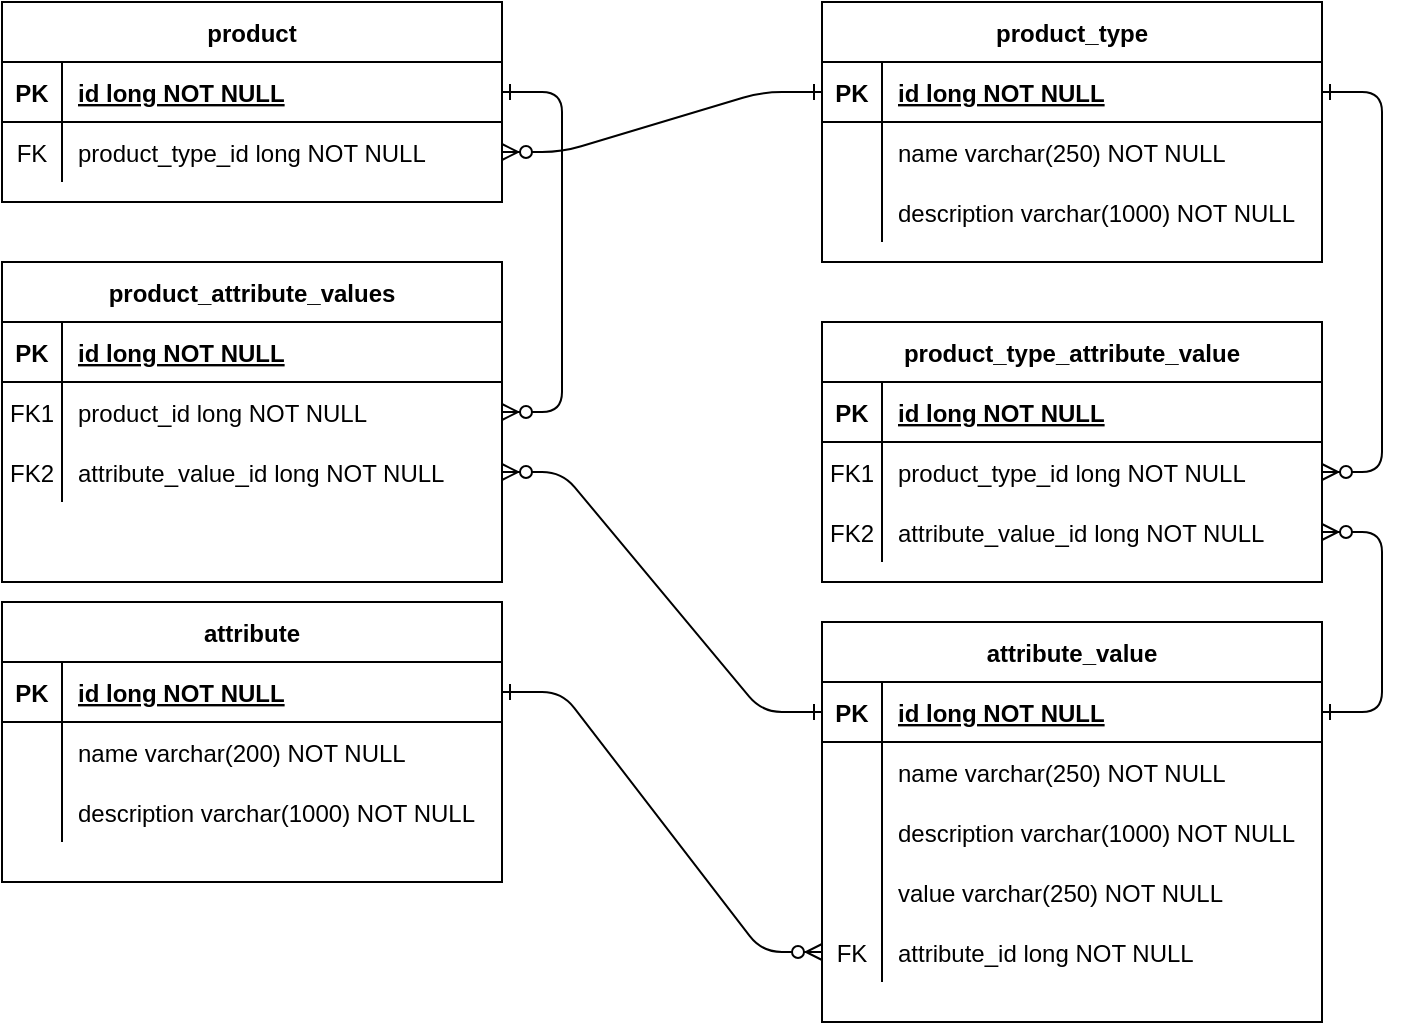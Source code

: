 <mxfile version="14.9.8" type="device" pages="3"><diagram id="R2lEEEUBdFMjLlhIrx00" name="product-service-db"><mxGraphModel dx="1276" dy="1209" grid="1" gridSize="10" guides="1" tooltips="1" connect="1" arrows="1" fold="1" page="1" pageScale="1" pageWidth="850" pageHeight="1100" math="0" shadow="0" extFonts="Permanent Marker^https://fonts.googleapis.com/css?family=Permanent+Marker"><root><mxCell id="0"/><mxCell id="1" parent="0"/><mxCell id="C-vyLk0tnHw3VtMMgP7b-1" value="" style="edgeStyle=entityRelationEdgeStyle;endArrow=ERzeroToMany;startArrow=ERone;endFill=1;startFill=0;" parent="1" source="C-vyLk0tnHw3VtMMgP7b-24" target="6cE5X4i324XPRnrAYUGs-5" edge="1"><mxGeometry width="100" height="100" relative="1" as="geometry"><mxPoint x="340" y="720" as="sourcePoint"/><mxPoint x="440" y="620" as="targetPoint"/></mxGeometry></mxCell><mxCell id="C-vyLk0tnHw3VtMMgP7b-12" value="" style="edgeStyle=entityRelationEdgeStyle;endArrow=ERzeroToMany;startArrow=ERone;endFill=1;startFill=0;" parent="1" source="C-vyLk0tnHw3VtMMgP7b-3" target="C-vyLk0tnHw3VtMMgP7b-17" edge="1"><mxGeometry width="100" height="100" relative="1" as="geometry"><mxPoint x="400" y="180" as="sourcePoint"/><mxPoint x="460" y="205" as="targetPoint"/></mxGeometry></mxCell><mxCell id="C-vyLk0tnHw3VtMMgP7b-2" value="product_type" style="shape=table;startSize=30;container=1;collapsible=1;childLayout=tableLayout;fixedRows=1;rowLines=0;fontStyle=1;align=center;resizeLast=1;" parent="1" vertex="1"><mxGeometry x="420" y="50" width="250" height="130" as="geometry"/></mxCell><mxCell id="C-vyLk0tnHw3VtMMgP7b-3" value="" style="shape=partialRectangle;collapsible=0;dropTarget=0;pointerEvents=0;fillColor=none;points=[[0,0.5],[1,0.5]];portConstraint=eastwest;top=0;left=0;right=0;bottom=1;" parent="C-vyLk0tnHw3VtMMgP7b-2" vertex="1"><mxGeometry y="30" width="250" height="30" as="geometry"/></mxCell><mxCell id="C-vyLk0tnHw3VtMMgP7b-4" value="PK" style="shape=partialRectangle;overflow=hidden;connectable=0;fillColor=none;top=0;left=0;bottom=0;right=0;fontStyle=1;" parent="C-vyLk0tnHw3VtMMgP7b-3" vertex="1"><mxGeometry width="30" height="30" as="geometry"/></mxCell><mxCell id="C-vyLk0tnHw3VtMMgP7b-5" value="id long NOT NULL " style="shape=partialRectangle;overflow=hidden;connectable=0;fillColor=none;top=0;left=0;bottom=0;right=0;align=left;spacingLeft=6;fontStyle=5;" parent="C-vyLk0tnHw3VtMMgP7b-3" vertex="1"><mxGeometry x="30" width="220" height="30" as="geometry"/></mxCell><mxCell id="C-vyLk0tnHw3VtMMgP7b-6" value="" style="shape=partialRectangle;collapsible=0;dropTarget=0;pointerEvents=0;fillColor=none;points=[[0,0.5],[1,0.5]];portConstraint=eastwest;top=0;left=0;right=0;bottom=0;" parent="C-vyLk0tnHw3VtMMgP7b-2" vertex="1"><mxGeometry y="60" width="250" height="30" as="geometry"/></mxCell><mxCell id="C-vyLk0tnHw3VtMMgP7b-7" value="" style="shape=partialRectangle;overflow=hidden;connectable=0;fillColor=none;top=0;left=0;bottom=0;right=0;" parent="C-vyLk0tnHw3VtMMgP7b-6" vertex="1"><mxGeometry width="30" height="30" as="geometry"/></mxCell><mxCell id="C-vyLk0tnHw3VtMMgP7b-8" value="name varchar(250) NOT NULL" style="shape=partialRectangle;overflow=hidden;connectable=0;fillColor=none;top=0;left=0;bottom=0;right=0;align=left;spacingLeft=6;" parent="C-vyLk0tnHw3VtMMgP7b-6" vertex="1"><mxGeometry x="30" width="220" height="30" as="geometry"/></mxCell><mxCell id="C-vyLk0tnHw3VtMMgP7b-9" value="" style="shape=partialRectangle;collapsible=0;dropTarget=0;pointerEvents=0;fillColor=none;points=[[0,0.5],[1,0.5]];portConstraint=eastwest;top=0;left=0;right=0;bottom=0;" parent="C-vyLk0tnHw3VtMMgP7b-2" vertex="1"><mxGeometry y="90" width="250" height="30" as="geometry"/></mxCell><mxCell id="C-vyLk0tnHw3VtMMgP7b-10" value="" style="shape=partialRectangle;overflow=hidden;connectable=0;fillColor=none;top=0;left=0;bottom=0;right=0;" parent="C-vyLk0tnHw3VtMMgP7b-9" vertex="1"><mxGeometry width="30" height="30" as="geometry"/></mxCell><mxCell id="C-vyLk0tnHw3VtMMgP7b-11" value="description varchar(1000) NOT NULL" style="shape=partialRectangle;overflow=hidden;connectable=0;fillColor=none;top=0;left=0;bottom=0;right=0;align=left;spacingLeft=6;" parent="C-vyLk0tnHw3VtMMgP7b-9" vertex="1"><mxGeometry x="30" width="220" height="30" as="geometry"/></mxCell><mxCell id="C-vyLk0tnHw3VtMMgP7b-13" value="product_type_attribute_value" style="shape=table;startSize=30;container=1;collapsible=1;childLayout=tableLayout;fixedRows=1;rowLines=0;fontStyle=1;align=center;resizeLast=1;" parent="1" vertex="1"><mxGeometry x="420" y="210" width="250" height="130" as="geometry"/></mxCell><mxCell id="C-vyLk0tnHw3VtMMgP7b-14" value="" style="shape=partialRectangle;collapsible=0;dropTarget=0;pointerEvents=0;fillColor=none;points=[[0,0.5],[1,0.5]];portConstraint=eastwest;top=0;left=0;right=0;bottom=1;" parent="C-vyLk0tnHw3VtMMgP7b-13" vertex="1"><mxGeometry y="30" width="250" height="30" as="geometry"/></mxCell><mxCell id="C-vyLk0tnHw3VtMMgP7b-15" value="PK" style="shape=partialRectangle;overflow=hidden;connectable=0;fillColor=none;top=0;left=0;bottom=0;right=0;fontStyle=1;" parent="C-vyLk0tnHw3VtMMgP7b-14" vertex="1"><mxGeometry width="30" height="30" as="geometry"/></mxCell><mxCell id="C-vyLk0tnHw3VtMMgP7b-16" value="id long NOT NULL " style="shape=partialRectangle;overflow=hidden;connectable=0;fillColor=none;top=0;left=0;bottom=0;right=0;align=left;spacingLeft=6;fontStyle=5;" parent="C-vyLk0tnHw3VtMMgP7b-14" vertex="1"><mxGeometry x="30" width="220" height="30" as="geometry"/></mxCell><mxCell id="C-vyLk0tnHw3VtMMgP7b-17" value="" style="shape=partialRectangle;collapsible=0;dropTarget=0;pointerEvents=0;fillColor=none;points=[[0,0.5],[1,0.5]];portConstraint=eastwest;top=0;left=0;right=0;bottom=0;" parent="C-vyLk0tnHw3VtMMgP7b-13" vertex="1"><mxGeometry y="60" width="250" height="30" as="geometry"/></mxCell><mxCell id="C-vyLk0tnHw3VtMMgP7b-18" value="FK1" style="shape=partialRectangle;overflow=hidden;connectable=0;fillColor=none;top=0;left=0;bottom=0;right=0;" parent="C-vyLk0tnHw3VtMMgP7b-17" vertex="1"><mxGeometry width="30" height="30" as="geometry"/></mxCell><mxCell id="C-vyLk0tnHw3VtMMgP7b-19" value="product_type_id long NOT NULL" style="shape=partialRectangle;overflow=hidden;connectable=0;fillColor=none;top=0;left=0;bottom=0;right=0;align=left;spacingLeft=6;" parent="C-vyLk0tnHw3VtMMgP7b-17" vertex="1"><mxGeometry x="30" width="220" height="30" as="geometry"/></mxCell><mxCell id="C-vyLk0tnHw3VtMMgP7b-20" value="" style="shape=partialRectangle;collapsible=0;dropTarget=0;pointerEvents=0;fillColor=none;points=[[0,0.5],[1,0.5]];portConstraint=eastwest;top=0;left=0;right=0;bottom=0;" parent="C-vyLk0tnHw3VtMMgP7b-13" vertex="1"><mxGeometry y="90" width="250" height="30" as="geometry"/></mxCell><mxCell id="C-vyLk0tnHw3VtMMgP7b-21" value="FK2" style="shape=partialRectangle;overflow=hidden;connectable=0;fillColor=none;top=0;left=0;bottom=0;right=0;" parent="C-vyLk0tnHw3VtMMgP7b-20" vertex="1"><mxGeometry width="30" height="30" as="geometry"/></mxCell><mxCell id="C-vyLk0tnHw3VtMMgP7b-22" value="attribute_value_id long NOT NULL" style="shape=partialRectangle;overflow=hidden;connectable=0;fillColor=none;top=0;left=0;bottom=0;right=0;align=left;spacingLeft=6;" parent="C-vyLk0tnHw3VtMMgP7b-20" vertex="1"><mxGeometry x="30" width="220" height="30" as="geometry"/></mxCell><object label="product" product_type_id="long" id="C-vyLk0tnHw3VtMMgP7b-23"><mxCell style="shape=table;startSize=30;container=1;collapsible=1;childLayout=tableLayout;fixedRows=1;rowLines=0;fontStyle=1;align=center;resizeLast=1;" parent="1" vertex="1"><mxGeometry x="10" y="50" width="250" height="100" as="geometry"/></mxCell></object><mxCell id="C-vyLk0tnHw3VtMMgP7b-24" value="" style="shape=partialRectangle;collapsible=0;dropTarget=0;pointerEvents=0;fillColor=none;points=[[0,0.5],[1,0.5]];portConstraint=eastwest;top=0;left=0;right=0;bottom=1;" parent="C-vyLk0tnHw3VtMMgP7b-23" vertex="1"><mxGeometry y="30" width="250" height="30" as="geometry"/></mxCell><mxCell id="C-vyLk0tnHw3VtMMgP7b-25" value="PK" style="shape=partialRectangle;overflow=hidden;connectable=0;fillColor=none;top=0;left=0;bottom=0;right=0;fontStyle=1;" parent="C-vyLk0tnHw3VtMMgP7b-24" vertex="1"><mxGeometry width="30" height="30" as="geometry"/></mxCell><mxCell id="C-vyLk0tnHw3VtMMgP7b-26" value="id long NOT NULL " style="shape=partialRectangle;overflow=hidden;connectable=0;fillColor=none;top=0;left=0;bottom=0;right=0;align=left;spacingLeft=6;fontStyle=5;" parent="C-vyLk0tnHw3VtMMgP7b-24" vertex="1"><mxGeometry x="30" width="220" height="30" as="geometry"/></mxCell><mxCell id="C-vyLk0tnHw3VtMMgP7b-27" value="" style="shape=partialRectangle;collapsible=0;dropTarget=0;pointerEvents=0;fillColor=none;points=[[0,0.5],[1,0.5]];portConstraint=eastwest;top=0;left=0;right=0;bottom=0;" parent="C-vyLk0tnHw3VtMMgP7b-23" vertex="1"><mxGeometry y="60" width="250" height="30" as="geometry"/></mxCell><mxCell id="C-vyLk0tnHw3VtMMgP7b-28" value="FK" style="shape=partialRectangle;overflow=hidden;connectable=0;fillColor=none;top=0;left=0;bottom=0;right=0;" parent="C-vyLk0tnHw3VtMMgP7b-27" vertex="1"><mxGeometry width="30" height="30" as="geometry"/></mxCell><object label="product_type_id long NOT NULL" placeholders="1" product_type_id="long" id="C-vyLk0tnHw3VtMMgP7b-29"><mxCell style="shape=partialRectangle;overflow=hidden;connectable=0;fillColor=none;top=0;left=0;bottom=0;right=0;align=left;spacingLeft=6;" parent="C-vyLk0tnHw3VtMMgP7b-27" vertex="1"><mxGeometry x="30" width="220" height="30" as="geometry"/></mxCell></object><mxCell id="6cE5X4i324XPRnrAYUGs-1" value="product_attribute_values" style="shape=table;startSize=30;container=1;collapsible=1;childLayout=tableLayout;fixedRows=1;rowLines=0;fontStyle=1;align=center;resizeLast=1;" parent="1" vertex="1"><mxGeometry x="10" y="180" width="250" height="160" as="geometry"/></mxCell><mxCell id="6cE5X4i324XPRnrAYUGs-2" value="" style="shape=partialRectangle;collapsible=0;dropTarget=0;pointerEvents=0;fillColor=none;points=[[0,0.5],[1,0.5]];portConstraint=eastwest;top=0;left=0;right=0;bottom=1;" parent="6cE5X4i324XPRnrAYUGs-1" vertex="1"><mxGeometry y="30" width="250" height="30" as="geometry"/></mxCell><mxCell id="6cE5X4i324XPRnrAYUGs-3" value="PK" style="shape=partialRectangle;overflow=hidden;connectable=0;fillColor=none;top=0;left=0;bottom=0;right=0;fontStyle=1;" parent="6cE5X4i324XPRnrAYUGs-2" vertex="1"><mxGeometry width="30" height="30" as="geometry"/></mxCell><mxCell id="6cE5X4i324XPRnrAYUGs-4" value="id long NOT NULL " style="shape=partialRectangle;overflow=hidden;connectable=0;fillColor=none;top=0;left=0;bottom=0;right=0;align=left;spacingLeft=6;fontStyle=5;" parent="6cE5X4i324XPRnrAYUGs-2" vertex="1"><mxGeometry x="30" width="220" height="30" as="geometry"/></mxCell><mxCell id="6cE5X4i324XPRnrAYUGs-5" value="" style="shape=partialRectangle;collapsible=0;dropTarget=0;pointerEvents=0;fillColor=none;points=[[0,0.5],[1,0.5]];portConstraint=eastwest;top=0;left=0;right=0;bottom=0;" parent="6cE5X4i324XPRnrAYUGs-1" vertex="1"><mxGeometry y="60" width="250" height="30" as="geometry"/></mxCell><mxCell id="6cE5X4i324XPRnrAYUGs-6" value="FK1" style="shape=partialRectangle;overflow=hidden;connectable=0;fillColor=none;top=0;left=0;bottom=0;right=0;" parent="6cE5X4i324XPRnrAYUGs-5" vertex="1"><mxGeometry width="30" height="30" as="geometry"/></mxCell><mxCell id="6cE5X4i324XPRnrAYUGs-7" value="product_id long NOT NULL" style="shape=partialRectangle;overflow=hidden;connectable=0;fillColor=none;top=0;left=0;bottom=0;right=0;align=left;spacingLeft=6;" parent="6cE5X4i324XPRnrAYUGs-5" vertex="1"><mxGeometry x="30" width="220" height="30" as="geometry"/></mxCell><mxCell id="6cE5X4i324XPRnrAYUGs-8" value="" style="shape=partialRectangle;collapsible=0;dropTarget=0;pointerEvents=0;fillColor=none;points=[[0,0.5],[1,0.5]];portConstraint=eastwest;top=0;left=0;right=0;bottom=0;" parent="6cE5X4i324XPRnrAYUGs-1" vertex="1"><mxGeometry y="90" width="250" height="30" as="geometry"/></mxCell><mxCell id="6cE5X4i324XPRnrAYUGs-9" value="FK2" style="shape=partialRectangle;overflow=hidden;connectable=0;fillColor=none;top=0;left=0;bottom=0;right=0;" parent="6cE5X4i324XPRnrAYUGs-8" vertex="1"><mxGeometry width="30" height="30" as="geometry"/></mxCell><mxCell id="6cE5X4i324XPRnrAYUGs-10" value="attribute_value_id long NOT NULL" style="shape=partialRectangle;overflow=hidden;connectable=0;fillColor=none;top=0;left=0;bottom=0;right=0;align=left;spacingLeft=6;" parent="6cE5X4i324XPRnrAYUGs-8" vertex="1"><mxGeometry x="30" width="220" height="30" as="geometry"/></mxCell><object label="attribute_value" product_type_id="long" id="6cE5X4i324XPRnrAYUGs-25"><mxCell style="shape=table;startSize=30;container=1;collapsible=1;childLayout=tableLayout;fixedRows=1;rowLines=0;fontStyle=1;align=center;resizeLast=1;" parent="1" vertex="1"><mxGeometry x="420" y="360" width="250" height="200" as="geometry"/></mxCell></object><mxCell id="6cE5X4i324XPRnrAYUGs-26" value="" style="shape=partialRectangle;collapsible=0;dropTarget=0;pointerEvents=0;fillColor=none;points=[[0,0.5],[1,0.5]];portConstraint=eastwest;top=0;left=0;right=0;bottom=1;" parent="6cE5X4i324XPRnrAYUGs-25" vertex="1"><mxGeometry y="30" width="250" height="30" as="geometry"/></mxCell><mxCell id="6cE5X4i324XPRnrAYUGs-27" value="PK" style="shape=partialRectangle;overflow=hidden;connectable=0;fillColor=none;top=0;left=0;bottom=0;right=0;fontStyle=1;" parent="6cE5X4i324XPRnrAYUGs-26" vertex="1"><mxGeometry width="30" height="30" as="geometry"/></mxCell><mxCell id="6cE5X4i324XPRnrAYUGs-28" value="id long NOT NULL " style="shape=partialRectangle;overflow=hidden;connectable=0;fillColor=none;top=0;left=0;bottom=0;right=0;align=left;spacingLeft=6;fontStyle=5;" parent="6cE5X4i324XPRnrAYUGs-26" vertex="1"><mxGeometry x="30" width="220" height="30" as="geometry"/></mxCell><mxCell id="6cE5X4i324XPRnrAYUGs-29" value="" style="shape=partialRectangle;collapsible=0;dropTarget=0;pointerEvents=0;fillColor=none;points=[[0,0.5],[1,0.5]];portConstraint=eastwest;top=0;left=0;right=0;bottom=0;" parent="6cE5X4i324XPRnrAYUGs-25" vertex="1"><mxGeometry y="60" width="250" height="30" as="geometry"/></mxCell><mxCell id="6cE5X4i324XPRnrAYUGs-30" value="" style="shape=partialRectangle;overflow=hidden;connectable=0;fillColor=none;top=0;left=0;bottom=0;right=0;" parent="6cE5X4i324XPRnrAYUGs-29" vertex="1"><mxGeometry width="30" height="30" as="geometry"/></mxCell><object label="name varchar(250) NOT NULL" placeholders="1" product_type_id="long" id="6cE5X4i324XPRnrAYUGs-31"><mxCell style="shape=partialRectangle;overflow=hidden;connectable=0;fillColor=none;top=0;left=0;bottom=0;right=0;align=left;spacingLeft=6;" parent="6cE5X4i324XPRnrAYUGs-29" vertex="1"><mxGeometry x="30" width="220" height="30" as="geometry"/></mxCell></object><mxCell id="6cE5X4i324XPRnrAYUGs-32" value="" style="shape=partialRectangle;collapsible=0;dropTarget=0;pointerEvents=0;fillColor=none;points=[[0,0.5],[1,0.5]];portConstraint=eastwest;top=0;left=0;right=0;bottom=0;" parent="6cE5X4i324XPRnrAYUGs-25" vertex="1"><mxGeometry y="90" width="250" height="30" as="geometry"/></mxCell><mxCell id="6cE5X4i324XPRnrAYUGs-33" value="" style="shape=partialRectangle;overflow=hidden;connectable=0;fillColor=none;top=0;left=0;bottom=0;right=0;" parent="6cE5X4i324XPRnrAYUGs-32" vertex="1"><mxGeometry width="30" height="30" as="geometry"/></mxCell><object label="description varchar(1000) NOT NULL" placeholders="1" product_type_id="long" id="6cE5X4i324XPRnrAYUGs-34"><mxCell style="shape=partialRectangle;overflow=hidden;connectable=0;fillColor=none;top=0;left=0;bottom=0;right=0;align=left;spacingLeft=6;" parent="6cE5X4i324XPRnrAYUGs-32" vertex="1"><mxGeometry x="30" width="220" height="30" as="geometry"/></mxCell></object><mxCell id="6cE5X4i324XPRnrAYUGs-35" value="" style="shape=partialRectangle;collapsible=0;dropTarget=0;pointerEvents=0;fillColor=none;points=[[0,0.5],[1,0.5]];portConstraint=eastwest;top=0;left=0;right=0;bottom=0;" parent="6cE5X4i324XPRnrAYUGs-25" vertex="1"><mxGeometry y="120" width="250" height="30" as="geometry"/></mxCell><mxCell id="6cE5X4i324XPRnrAYUGs-36" value="" style="shape=partialRectangle;overflow=hidden;connectable=0;fillColor=none;top=0;left=0;bottom=0;right=0;" parent="6cE5X4i324XPRnrAYUGs-35" vertex="1"><mxGeometry width="30" height="30" as="geometry"/></mxCell><object label="value varchar(250) NOT NULL" placeholders="1" product_type_id="long" id="6cE5X4i324XPRnrAYUGs-37"><mxCell style="shape=partialRectangle;overflow=hidden;connectable=0;fillColor=none;top=0;left=0;bottom=0;right=0;align=left;spacingLeft=6;" parent="6cE5X4i324XPRnrAYUGs-35" vertex="1"><mxGeometry x="30" width="220" height="30" as="geometry"/></mxCell></object><mxCell id="6cE5X4i324XPRnrAYUGs-38" value="" style="shape=partialRectangle;collapsible=0;dropTarget=0;pointerEvents=0;fillColor=none;points=[[0,0.5],[1,0.5]];portConstraint=eastwest;top=0;left=0;right=0;bottom=0;" parent="6cE5X4i324XPRnrAYUGs-25" vertex="1"><mxGeometry y="150" width="250" height="30" as="geometry"/></mxCell><mxCell id="6cE5X4i324XPRnrAYUGs-39" value="FK" style="shape=partialRectangle;overflow=hidden;connectable=0;fillColor=none;top=0;left=0;bottom=0;right=0;" parent="6cE5X4i324XPRnrAYUGs-38" vertex="1"><mxGeometry width="30" height="30" as="geometry"/></mxCell><object label="attribute_id long NOT NULL" placeholders="1" product_type_id="long" id="6cE5X4i324XPRnrAYUGs-40"><mxCell style="shape=partialRectangle;overflow=hidden;connectable=0;fillColor=none;top=0;left=0;bottom=0;right=0;align=left;spacingLeft=6;" parent="6cE5X4i324XPRnrAYUGs-38" vertex="1"><mxGeometry x="30" width="220" height="30" as="geometry"/></mxCell></object><mxCell id="6cE5X4i324XPRnrAYUGs-65" value="" style="edgeStyle=entityRelationEdgeStyle;endArrow=ERzeroToMany;startArrow=ERone;endFill=1;startFill=0;" parent="1" source="C-vyLk0tnHw3VtMMgP7b-3" target="C-vyLk0tnHw3VtMMgP7b-27" edge="1"><mxGeometry width="100" height="100" relative="1" as="geometry"><mxPoint x="490" y="330" as="sourcePoint"/><mxPoint x="490" y="675" as="targetPoint"/></mxGeometry></mxCell><mxCell id="6cE5X4i324XPRnrAYUGs-66" value="" style="edgeStyle=entityRelationEdgeStyle;endArrow=ERzeroToMany;startArrow=ERone;endFill=1;startFill=0;" parent="1" source="6cE5X4i324XPRnrAYUGs-26" target="C-vyLk0tnHw3VtMMgP7b-20" edge="1"><mxGeometry width="100" height="100" relative="1" as="geometry"><mxPoint x="40" y="330" as="sourcePoint"/><mxPoint x="40" y="675" as="targetPoint"/></mxGeometry></mxCell><mxCell id="6cE5X4i324XPRnrAYUGs-67" value="" style="edgeStyle=entityRelationEdgeStyle;endArrow=ERzeroToMany;startArrow=ERone;endFill=1;startFill=0;" parent="1" source="6cE5X4i324XPRnrAYUGs-77" target="6cE5X4i324XPRnrAYUGs-38" edge="1"><mxGeometry width="100" height="100" relative="1" as="geometry"><mxPoint x="270" y="385" as="sourcePoint"/><mxPoint x="460" y="1165" as="targetPoint"/></mxGeometry></mxCell><mxCell id="6cE5X4i324XPRnrAYUGs-68" value="" style="edgeStyle=entityRelationEdgeStyle;endArrow=ERzeroToMany;startArrow=ERone;endFill=1;startFill=0;" parent="1" source="6cE5X4i324XPRnrAYUGs-26" target="6cE5X4i324XPRnrAYUGs-8" edge="1"><mxGeometry width="100" height="100" relative="1" as="geometry"><mxPoint x="350" y="230" as="sourcePoint"/><mxPoint x="350" y="575" as="targetPoint"/></mxGeometry></mxCell><object label="attribute" product_type_id="long" id="6cE5X4i324XPRnrAYUGs-76"><mxCell style="shape=table;startSize=30;container=1;collapsible=1;childLayout=tableLayout;fixedRows=1;rowLines=0;fontStyle=1;align=center;resizeLast=1;" parent="1" vertex="1"><mxGeometry x="10" y="350" width="250" height="140" as="geometry"/></mxCell></object><mxCell id="6cE5X4i324XPRnrAYUGs-77" value="" style="shape=partialRectangle;collapsible=0;dropTarget=0;pointerEvents=0;fillColor=none;points=[[0,0.5],[1,0.5]];portConstraint=eastwest;top=0;left=0;right=0;bottom=1;" parent="6cE5X4i324XPRnrAYUGs-76" vertex="1"><mxGeometry y="30" width="250" height="30" as="geometry"/></mxCell><mxCell id="6cE5X4i324XPRnrAYUGs-78" value="PK" style="shape=partialRectangle;overflow=hidden;connectable=0;fillColor=none;top=0;left=0;bottom=0;right=0;fontStyle=1;" parent="6cE5X4i324XPRnrAYUGs-77" vertex="1"><mxGeometry width="30" height="30" as="geometry"/></mxCell><mxCell id="6cE5X4i324XPRnrAYUGs-79" value="id long NOT NULL " style="shape=partialRectangle;overflow=hidden;connectable=0;fillColor=none;top=0;left=0;bottom=0;right=0;align=left;spacingLeft=6;fontStyle=5;" parent="6cE5X4i324XPRnrAYUGs-77" vertex="1"><mxGeometry x="30" width="220" height="30" as="geometry"/></mxCell><mxCell id="6cE5X4i324XPRnrAYUGs-80" value="" style="shape=partialRectangle;collapsible=0;dropTarget=0;pointerEvents=0;fillColor=none;points=[[0,0.5],[1,0.5]];portConstraint=eastwest;top=0;left=0;right=0;bottom=0;" parent="6cE5X4i324XPRnrAYUGs-76" vertex="1"><mxGeometry y="60" width="250" height="30" as="geometry"/></mxCell><mxCell id="6cE5X4i324XPRnrAYUGs-81" value="" style="shape=partialRectangle;overflow=hidden;connectable=0;fillColor=none;top=0;left=0;bottom=0;right=0;" parent="6cE5X4i324XPRnrAYUGs-80" vertex="1"><mxGeometry width="30" height="30" as="geometry"/></mxCell><object label="name varchar(200) NOT NULL" placeholders="1" product_type_id="long" id="6cE5X4i324XPRnrAYUGs-82"><mxCell style="shape=partialRectangle;overflow=hidden;connectable=0;fillColor=none;top=0;left=0;bottom=0;right=0;align=left;spacingLeft=6;" parent="6cE5X4i324XPRnrAYUGs-80" vertex="1"><mxGeometry x="30" width="220" height="30" as="geometry"/></mxCell></object><mxCell id="6cE5X4i324XPRnrAYUGs-83" value="" style="shape=partialRectangle;collapsible=0;dropTarget=0;pointerEvents=0;fillColor=none;points=[[0,0.5],[1,0.5]];portConstraint=eastwest;top=0;left=0;right=0;bottom=0;" parent="6cE5X4i324XPRnrAYUGs-76" vertex="1"><mxGeometry y="90" width="250" height="30" as="geometry"/></mxCell><mxCell id="6cE5X4i324XPRnrAYUGs-84" value="" style="shape=partialRectangle;overflow=hidden;connectable=0;fillColor=none;top=0;left=0;bottom=0;right=0;" parent="6cE5X4i324XPRnrAYUGs-83" vertex="1"><mxGeometry width="30" height="30" as="geometry"/></mxCell><object label="description varchar(1000) NOT NULL" placeholders="1" product_type_id="long" id="6cE5X4i324XPRnrAYUGs-85"><mxCell style="shape=partialRectangle;overflow=hidden;connectable=0;fillColor=none;top=0;left=0;bottom=0;right=0;align=left;spacingLeft=6;" parent="6cE5X4i324XPRnrAYUGs-83" vertex="1"><mxGeometry x="30" width="220" height="30" as="geometry"/></mxCell></object></root></mxGraphModel></diagram><diagram id="_z6F85tLB5hXmCq2x6DP" name="order-service-db"><mxGraphModel dx="1276" dy="1209" grid="1" gridSize="10" guides="1" tooltips="1" connect="1" arrows="1" fold="1" page="1" pageScale="1" pageWidth="850" pageHeight="1100" math="0" shadow="0"><root><mxCell id="Z3C1Yb1KfBNnqd9nbVyE-0"/><mxCell id="Z3C1Yb1KfBNnqd9nbVyE-1" parent="Z3C1Yb1KfBNnqd9nbVyE-0"/><object label="order_summary" product_type_id="long" id="WNk6bmXz7BSOEd-_AXnr-0"><mxCell style="shape=table;startSize=30;container=1;collapsible=1;childLayout=tableLayout;fixedRows=1;rowLines=0;fontStyle=1;align=center;resizeLast=1;" parent="Z3C1Yb1KfBNnqd9nbVyE-1" vertex="1"><mxGeometry x="50" y="60" width="250" height="180" as="geometry"/></mxCell></object><mxCell id="WNk6bmXz7BSOEd-_AXnr-1" value="" style="shape=partialRectangle;collapsible=0;dropTarget=0;pointerEvents=0;fillColor=none;points=[[0,0.5],[1,0.5]];portConstraint=eastwest;top=0;left=0;right=0;bottom=1;" parent="WNk6bmXz7BSOEd-_AXnr-0" vertex="1"><mxGeometry y="30" width="250" height="30" as="geometry"/></mxCell><mxCell id="WNk6bmXz7BSOEd-_AXnr-2" value="PK" style="shape=partialRectangle;overflow=hidden;connectable=0;fillColor=none;top=0;left=0;bottom=0;right=0;fontStyle=1;" parent="WNk6bmXz7BSOEd-_AXnr-1" vertex="1"><mxGeometry width="30" height="30" as="geometry"/></mxCell><mxCell id="WNk6bmXz7BSOEd-_AXnr-3" value="id long NOT NULL " style="shape=partialRectangle;overflow=hidden;connectable=0;fillColor=none;top=0;left=0;bottom=0;right=0;align=left;spacingLeft=6;fontStyle=5;" parent="WNk6bmXz7BSOEd-_AXnr-1" vertex="1"><mxGeometry x="30" width="220" height="30" as="geometry"/></mxCell><mxCell id="WNk6bmXz7BSOEd-_AXnr-4" value="" style="shape=partialRectangle;collapsible=0;dropTarget=0;pointerEvents=0;fillColor=none;points=[[0,0.5],[1,0.5]];portConstraint=eastwest;top=0;left=0;right=0;bottom=0;" parent="WNk6bmXz7BSOEd-_AXnr-0" vertex="1"><mxGeometry y="60" width="250" height="30" as="geometry"/></mxCell><mxCell id="WNk6bmXz7BSOEd-_AXnr-5" value="" style="shape=partialRectangle;overflow=hidden;connectable=0;fillColor=none;top=0;left=0;bottom=0;right=0;" parent="WNk6bmXz7BSOEd-_AXnr-4" vertex="1"><mxGeometry width="30" height="30" as="geometry"/></mxCell><object label="order_number varchar(8) NOT NULL" placeholders="1" product_type_id="long" id="WNk6bmXz7BSOEd-_AXnr-6"><mxCell style="shape=partialRectangle;overflow=hidden;connectable=0;fillColor=none;top=0;left=0;bottom=0;right=0;align=left;spacingLeft=6;" parent="WNk6bmXz7BSOEd-_AXnr-4" vertex="1"><mxGeometry x="30" width="220" height="30" as="geometry"/></mxCell></object><mxCell id="WNk6bmXz7BSOEd-_AXnr-14" value="" style="shape=partialRectangle;collapsible=0;dropTarget=0;pointerEvents=0;fillColor=none;points=[[0,0.5],[1,0.5]];portConstraint=eastwest;top=0;left=0;right=0;bottom=0;" parent="WNk6bmXz7BSOEd-_AXnr-0" vertex="1"><mxGeometry y="90" width="250" height="30" as="geometry"/></mxCell><mxCell id="WNk6bmXz7BSOEd-_AXnr-15" value="" style="shape=partialRectangle;overflow=hidden;connectable=0;fillColor=none;top=0;left=0;bottom=0;right=0;" parent="WNk6bmXz7BSOEd-_AXnr-14" vertex="1"><mxGeometry width="30" height="30" as="geometry"/></mxCell><object label="order_date date NULL" placeholders="1" product_type_id="long" id="WNk6bmXz7BSOEd-_AXnr-16"><mxCell style="shape=partialRectangle;overflow=hidden;connectable=0;fillColor=none;top=0;left=0;bottom=0;right=0;align=left;spacingLeft=6;" parent="WNk6bmXz7BSOEd-_AXnr-14" vertex="1"><mxGeometry x="30" width="220" height="30" as="geometry"/></mxCell></object><mxCell id="WNk6bmXz7BSOEd-_AXnr-17" value="" style="shape=partialRectangle;collapsible=0;dropTarget=0;pointerEvents=0;fillColor=none;points=[[0,0.5],[1,0.5]];portConstraint=eastwest;top=0;left=0;right=0;bottom=0;" parent="WNk6bmXz7BSOEd-_AXnr-0" vertex="1"><mxGeometry y="120" width="250" height="30" as="geometry"/></mxCell><mxCell id="WNk6bmXz7BSOEd-_AXnr-18" value="" style="shape=partialRectangle;overflow=hidden;connectable=0;fillColor=none;top=0;left=0;bottom=0;right=0;" parent="WNk6bmXz7BSOEd-_AXnr-17" vertex="1"><mxGeometry width="30" height="30" as="geometry"/></mxCell><object label="delivery_address varchar(150) NULL" placeholders="1" product_type_id="long" id="WNk6bmXz7BSOEd-_AXnr-19"><mxCell style="shape=partialRectangle;overflow=hidden;connectable=0;fillColor=none;top=0;left=0;bottom=0;right=0;align=left;spacingLeft=6;" parent="WNk6bmXz7BSOEd-_AXnr-17" vertex="1"><mxGeometry x="30" width="220" height="30" as="geometry"/></mxCell></object><mxCell id="WNk6bmXz7BSOEd-_AXnr-20" value="" style="shape=partialRectangle;collapsible=0;dropTarget=0;pointerEvents=0;fillColor=none;points=[[0,0.5],[1,0.5]];portConstraint=eastwest;top=0;left=0;right=0;bottom=0;" parent="WNk6bmXz7BSOEd-_AXnr-0" vertex="1"><mxGeometry y="150" width="250" height="30" as="geometry"/></mxCell><mxCell id="WNk6bmXz7BSOEd-_AXnr-21" value="" style="shape=partialRectangle;overflow=hidden;connectable=0;fillColor=none;top=0;left=0;bottom=0;right=0;" parent="WNk6bmXz7BSOEd-_AXnr-20" vertex="1"><mxGeometry width="30" height="30" as="geometry"/></mxCell><object label="order_status varchar(8) NOT NULL" placeholders="1" product_type_id="long" id="WNk6bmXz7BSOEd-_AXnr-22"><mxCell style="shape=partialRectangle;overflow=hidden;connectable=0;fillColor=none;top=0;left=0;bottom=0;right=0;align=left;spacingLeft=6;" parent="WNk6bmXz7BSOEd-_AXnr-20" vertex="1"><mxGeometry x="30" width="220" height="30" as="geometry"/></mxCell></object><object label="ordered_product" product_type_id="long" id="WNk6bmXz7BSOEd-_AXnr-7"><mxCell style="shape=table;startSize=30;container=1;collapsible=1;childLayout=tableLayout;fixedRows=1;rowLines=0;fontStyle=1;align=center;resizeLast=1;" parent="Z3C1Yb1KfBNnqd9nbVyE-1" vertex="1"><mxGeometry x="380" y="60" width="250" height="180" as="geometry"/></mxCell></object><mxCell id="WNk6bmXz7BSOEd-_AXnr-8" value="" style="shape=partialRectangle;collapsible=0;dropTarget=0;pointerEvents=0;fillColor=none;points=[[0,0.5],[1,0.5]];portConstraint=eastwest;top=0;left=0;right=0;bottom=1;" parent="WNk6bmXz7BSOEd-_AXnr-7" vertex="1"><mxGeometry y="30" width="250" height="30" as="geometry"/></mxCell><mxCell id="WNk6bmXz7BSOEd-_AXnr-9" value="PK" style="shape=partialRectangle;overflow=hidden;connectable=0;fillColor=none;top=0;left=0;bottom=0;right=0;fontStyle=1;" parent="WNk6bmXz7BSOEd-_AXnr-8" vertex="1"><mxGeometry width="30" height="30" as="geometry"/></mxCell><mxCell id="WNk6bmXz7BSOEd-_AXnr-10" value="id long NOT NULL " style="shape=partialRectangle;overflow=hidden;connectable=0;fillColor=none;top=0;left=0;bottom=0;right=0;align=left;spacingLeft=6;fontStyle=5;" parent="WNk6bmXz7BSOEd-_AXnr-8" vertex="1"><mxGeometry x="30" width="220" height="30" as="geometry"/></mxCell><mxCell id="WNk6bmXz7BSOEd-_AXnr-11" value="" style="shape=partialRectangle;collapsible=0;dropTarget=0;pointerEvents=0;fillColor=none;points=[[0,0.5],[1,0.5]];portConstraint=eastwest;top=0;left=0;right=0;bottom=0;" parent="WNk6bmXz7BSOEd-_AXnr-7" vertex="1"><mxGeometry y="60" width="250" height="30" as="geometry"/></mxCell><mxCell id="WNk6bmXz7BSOEd-_AXnr-12" value="" style="shape=partialRectangle;overflow=hidden;connectable=0;fillColor=none;top=0;left=0;bottom=0;right=0;" parent="WNk6bmXz7BSOEd-_AXnr-11" vertex="1"><mxGeometry width="30" height="30" as="geometry"/></mxCell><object label="product_id long NOT NULL" placeholders="1" product_type_id="long" id="WNk6bmXz7BSOEd-_AXnr-13"><mxCell style="shape=partialRectangle;overflow=hidden;connectable=0;fillColor=none;top=0;left=0;bottom=0;right=0;align=left;spacingLeft=6;" parent="WNk6bmXz7BSOEd-_AXnr-11" vertex="1"><mxGeometry x="30" width="220" height="30" as="geometry"/></mxCell></object><mxCell id="WNk6bmXz7BSOEd-_AXnr-23" value="" style="shape=partialRectangle;collapsible=0;dropTarget=0;pointerEvents=0;fillColor=none;points=[[0,0.5],[1,0.5]];portConstraint=eastwest;top=0;left=0;right=0;bottom=0;" parent="WNk6bmXz7BSOEd-_AXnr-7" vertex="1"><mxGeometry y="90" width="250" height="30" as="geometry"/></mxCell><mxCell id="WNk6bmXz7BSOEd-_AXnr-24" value="" style="shape=partialRectangle;overflow=hidden;connectable=0;fillColor=none;top=0;left=0;bottom=0;right=0;" parent="WNk6bmXz7BSOEd-_AXnr-23" vertex="1"><mxGeometry width="30" height="30" as="geometry"/></mxCell><object label="name varchar(250) NOT NULL" placeholders="1" product_type_id="long" id="WNk6bmXz7BSOEd-_AXnr-25"><mxCell style="shape=partialRectangle;overflow=hidden;connectable=0;fillColor=none;top=0;left=0;bottom=0;right=0;align=left;spacingLeft=6;" parent="WNk6bmXz7BSOEd-_AXnr-23" vertex="1"><mxGeometry x="30" width="220" height="30" as="geometry"/></mxCell></object><mxCell id="WNk6bmXz7BSOEd-_AXnr-26" value="" style="shape=partialRectangle;collapsible=0;dropTarget=0;pointerEvents=0;fillColor=none;points=[[0,0.5],[1,0.5]];portConstraint=eastwest;top=0;left=0;right=0;bottom=0;" parent="WNk6bmXz7BSOEd-_AXnr-7" vertex="1"><mxGeometry y="120" width="250" height="30" as="geometry"/></mxCell><mxCell id="WNk6bmXz7BSOEd-_AXnr-27" value="" style="shape=partialRectangle;overflow=hidden;connectable=0;fillColor=none;top=0;left=0;bottom=0;right=0;" parent="WNk6bmXz7BSOEd-_AXnr-26" vertex="1"><mxGeometry width="30" height="30" as="geometry"/></mxCell><object label="price double NOT NULL" placeholders="1" product_type_id="long" id="WNk6bmXz7BSOEd-_AXnr-28"><mxCell style="shape=partialRectangle;overflow=hidden;connectable=0;fillColor=none;top=0;left=0;bottom=0;right=0;align=left;spacingLeft=6;" parent="WNk6bmXz7BSOEd-_AXnr-26" vertex="1"><mxGeometry x="30" width="220" height="30" as="geometry"/></mxCell></object><mxCell id="zgOvjNA4gnMdc_6V6itm-0" value="" style="shape=partialRectangle;collapsible=0;dropTarget=0;pointerEvents=0;fillColor=none;points=[[0,0.5],[1,0.5]];portConstraint=eastwest;top=0;left=0;right=0;bottom=0;" parent="WNk6bmXz7BSOEd-_AXnr-7" vertex="1"><mxGeometry y="150" width="250" height="30" as="geometry"/></mxCell><mxCell id="zgOvjNA4gnMdc_6V6itm-1" value="FK" style="shape=partialRectangle;overflow=hidden;connectable=0;fillColor=none;top=0;left=0;bottom=0;right=0;" parent="zgOvjNA4gnMdc_6V6itm-0" vertex="1"><mxGeometry width="30" height="30" as="geometry"/></mxCell><object label="order_id long NOT NULL" placeholders="1" product_type_id="long" id="zgOvjNA4gnMdc_6V6itm-2"><mxCell style="shape=partialRectangle;overflow=hidden;connectable=0;fillColor=none;top=0;left=0;bottom=0;right=0;align=left;spacingLeft=6;" parent="zgOvjNA4gnMdc_6V6itm-0" vertex="1"><mxGeometry x="30" width="220" height="30" as="geometry"/></mxCell></object><mxCell id="zgOvjNA4gnMdc_6V6itm-3" value="" style="edgeStyle=entityRelationEdgeStyle;endArrow=ERzeroToMany;startArrow=ERone;endFill=1;startFill=0;" parent="Z3C1Yb1KfBNnqd9nbVyE-1" source="WNk6bmXz7BSOEd-_AXnr-1" target="zgOvjNA4gnMdc_6V6itm-0" edge="1"><mxGeometry width="100" height="100" relative="1" as="geometry"><mxPoint x="360" y="310" as="sourcePoint"/><mxPoint x="360" y="655" as="targetPoint"/></mxGeometry></mxCell></root></mxGraphModel></diagram><diagram id="q12UF_3yGoX73gtsZYI6" name="Solution Diagram"><mxGraphModel dx="1276" dy="1209" grid="1" gridSize="10" guides="1" tooltips="1" connect="1" arrows="1" fold="1" page="1" pageScale="1" pageWidth="850" pageHeight="1100" math="0" shadow="0"><root><mxCell id="nLrxnwh0oxMzRyNWAub7-0"/><mxCell id="nLrxnwh0oxMzRyNWAub7-1" parent="nLrxnwh0oxMzRyNWAub7-0"/><mxCell id="nLrxnwh0oxMzRyNWAub7-3" value="API Gateway for browsers" style="outlineConnect=0;fontColor=#232F3E;gradientColor=none;fillColor=#5A30B5;strokeColor=none;dashed=0;verticalLabelPosition=bottom;verticalAlign=top;align=center;html=1;fontSize=12;fontStyle=0;aspect=fixed;pointerEvents=1;shape=mxgraph.aws4.gateway_load_balancer;" parent="nLrxnwh0oxMzRyNWAub7-1" vertex="1"><mxGeometry x="130" y="130" width="78" height="78" as="geometry"/></mxCell><mxCell id="nLrxnwh0oxMzRyNWAub7-6" value="Discovery Service" style="outlineConnect=0;dashed=0;verticalLabelPosition=bottom;verticalAlign=top;align=center;html=1;shape=mxgraph.aws3.application_discovery_service;fillColor=#5294CF;gradientColor=none;" parent="nLrxnwh0oxMzRyNWAub7-1" vertex="1"><mxGeometry x="400" y="217" width="76.5" height="93" as="geometry"/></mxCell><mxCell id="nLrxnwh0oxMzRyNWAub7-11" value="" style="rounded=1;arcSize=10;dashed=1;fillColor=none;gradientColor=none;dashPattern=8 3 1 3;strokeWidth=2;" parent="nLrxnwh0oxMzRyNWAub7-1" vertex="1"><mxGeometry x="590" y="388" width="130" height="210" as="geometry"/></mxCell><mxCell id="nLrxnwh0oxMzRyNWAub7-9" value="" style="outlineConnect=0;dashed=0;verticalLabelPosition=bottom;verticalAlign=top;align=center;html=1;shape=mxgraph.aws3.instance;fillColor=#F58534;gradientColor=none;" parent="nLrxnwh0oxMzRyNWAub7-1" vertex="1"><mxGeometry x="640" y="407" width="60" height="63" as="geometry"/></mxCell><mxCell id="nLrxnwh0oxMzRyNWAub7-12" value="" style="rounded=1;arcSize=10;dashed=1;fillColor=none;gradientColor=none;dashPattern=8 3 1 3;strokeWidth=2;" parent="nLrxnwh0oxMzRyNWAub7-1" vertex="1"><mxGeometry x="590" y="110" width="130" height="200" as="geometry"/></mxCell><mxCell id="nLrxnwh0oxMzRyNWAub7-10" value="" style="outlineConnect=0;dashed=0;verticalLabelPosition=bottom;verticalAlign=top;align=center;html=1;shape=mxgraph.aws3.instance;fillColor=#F58534;gradientColor=none;" parent="nLrxnwh0oxMzRyNWAub7-1" vertex="1"><mxGeometry x="640" y="130" width="60" height="63" as="geometry"/></mxCell><mxCell id="nLrxnwh0oxMzRyNWAub7-13" value="" style="outlineConnect=0;dashed=0;verticalLabelPosition=bottom;verticalAlign=top;align=center;html=1;shape=mxgraph.aws3.instance;fillColor=#F58534;gradientColor=none;" parent="nLrxnwh0oxMzRyNWAub7-1" vertex="1"><mxGeometry x="640" y="507" width="60" height="63" as="geometry"/></mxCell><mxCell id="nLrxnwh0oxMzRyNWAub7-14" value="" style="outlineConnect=0;dashed=0;verticalLabelPosition=bottom;verticalAlign=top;align=center;html=1;shape=mxgraph.aws3.instance;fillColor=#F58534;gradientColor=none;" parent="nLrxnwh0oxMzRyNWAub7-1" vertex="1"><mxGeometry x="640" y="210" width="60" height="63" as="geometry"/></mxCell><mxCell id="nLrxnwh0oxMzRyNWAub7-16" value="Caching DB" style="aspect=fixed;html=1;points=[];align=center;image;fontSize=12;image=img/lib/mscae/Cache_Redis_Product.svg;" parent="nLrxnwh0oxMzRyNWAub7-1" vertex="1"><mxGeometry x="790" y="529" width="50" height="42" as="geometry"/></mxCell><mxCell id="nLrxnwh0oxMzRyNWAub7-18" value="" style="outlineConnect=0;dashed=0;verticalLabelPosition=bottom;verticalAlign=top;align=center;html=1;shape=mxgraph.aws3.rds_db_instance_standby_multi_az;fillColor=#2E73B8;gradientColor=none;" parent="nLrxnwh0oxMzRyNWAub7-1" vertex="1"><mxGeometry x="670" y="170" width="20" height="30" as="geometry"/></mxCell><mxCell id="nLrxnwh0oxMzRyNWAub7-68" value="Subscribe" style="edgeStyle=orthogonalEdgeStyle;rounded=0;orthogonalLoop=1;jettySize=auto;html=1;entryX=0.25;entryY=1;entryDx=0;entryDy=0;" parent="nLrxnwh0oxMzRyNWAub7-1" source="nLrxnwh0oxMzRyNWAub7-20" target="nLrxnwh0oxMzRyNWAub7-45" edge="1"><mxGeometry relative="1" as="geometry"/></mxCell><mxCell id="nLrxnwh0oxMzRyNWAub7-20" value="Notification Service" style="points=[[0,0,0],[0.25,0,0],[0.5,0,0],[0.75,0,0],[1,0,0],[0,1,0],[0.25,1,0],[0.5,1,0],[0.75,1,0],[1,1,0],[0,0.25,0],[0,0.5,0],[0,0.75,0],[1,0.25,0],[1,0.5,0],[1,0.75,0]];outlineConnect=0;fontColor=#232F3E;gradientColor=#F34482;gradientDirection=north;fillColor=#BC1356;strokeColor=#ffffff;dashed=0;verticalLabelPosition=bottom;verticalAlign=top;align=center;html=1;fontSize=12;fontStyle=0;aspect=fixed;shape=mxgraph.aws4.resourceIcon;resIcon=mxgraph.aws4.sns;" parent="nLrxnwh0oxMzRyNWAub7-1" vertex="1"><mxGeometry x="915.25" y="388" width="40" height="40" as="geometry"/></mxCell><mxCell id="nLrxnwh0oxMzRyNWAub7-48" style="edgeStyle=orthogonalEdgeStyle;rounded=0;orthogonalLoop=1;jettySize=auto;html=1;" parent="nLrxnwh0oxMzRyNWAub7-1" source="nLrxnwh0oxMzRyNWAub7-24" target="nLrxnwh0oxMzRyNWAub7-3" edge="1"><mxGeometry relative="1" as="geometry"/></mxCell><mxCell id="nLrxnwh0oxMzRyNWAub7-24" value="" style="verticalLabelPosition=bottom;aspect=fixed;html=1;verticalAlign=top;strokeColor=none;align=center;outlineConnect=0;shape=mxgraph.citrix.browser;" parent="nLrxnwh0oxMzRyNWAub7-1" vertex="1"><mxGeometry x="10" y="132.75" width="47.5" height="72.5" as="geometry"/></mxCell><mxCell id="nLrxnwh0oxMzRyNWAub7-49" style="edgeStyle=orthogonalEdgeStyle;rounded=0;orthogonalLoop=1;jettySize=auto;html=1;" parent="nLrxnwh0oxMzRyNWAub7-1" source="nLrxnwh0oxMzRyNWAub7-25" target="nLrxnwh0oxMzRyNWAub7-47" edge="1"><mxGeometry relative="1" as="geometry"/></mxCell><mxCell id="nLrxnwh0oxMzRyNWAub7-25" value="" style="outlineConnect=0;fontColor=#232F3E;gradientColor=none;fillColor=#232F3E;strokeColor=none;dashed=0;verticalLabelPosition=bottom;verticalAlign=top;align=center;html=1;fontSize=12;fontStyle=0;aspect=fixed;pointerEvents=1;shape=mxgraph.aws4.mobile_client;" parent="nLrxnwh0oxMzRyNWAub7-1" vertex="1"><mxGeometry x="13.25" y="240" width="41" height="78" as="geometry"/></mxCell><mxCell id="nLrxnwh0oxMzRyNWAub7-41" value="" style="outlineConnect=0;dashed=0;verticalLabelPosition=bottom;verticalAlign=top;align=center;html=1;shape=mxgraph.aws3.rds_db_instance_standby_multi_az;fillColor=#2E73B8;gradientColor=none;" parent="nLrxnwh0oxMzRyNWAub7-1" vertex="1"><mxGeometry x="670" y="260" width="20" height="30" as="geometry"/></mxCell><mxCell id="nLrxnwh0oxMzRyNWAub7-42" value="" style="outlineConnect=0;dashed=0;verticalLabelPosition=bottom;verticalAlign=top;align=center;html=1;shape=mxgraph.aws3.rds_db_instance_standby_multi_az;fillColor=#2E73B8;gradientColor=none;" parent="nLrxnwh0oxMzRyNWAub7-1" vertex="1"><mxGeometry x="670" y="450.75" width="20" height="30" as="geometry"/></mxCell><mxCell id="nLrxnwh0oxMzRyNWAub7-43" value="" style="outlineConnect=0;dashed=0;verticalLabelPosition=bottom;verticalAlign=top;align=center;html=1;shape=mxgraph.aws3.rds_db_instance_standby_multi_az;fillColor=#2E73B8;gradientColor=none;" parent="nLrxnwh0oxMzRyNWAub7-1" vertex="1"><mxGeometry x="670" y="553" width="20" height="30" as="geometry"/></mxCell><mxCell id="nLrxnwh0oxMzRyNWAub7-45" value="Message Broker" style="rounded=1;whiteSpace=wrap;html=1;fillColor=#fff2cc;strokeColor=#d6b656;rotation=-90;" parent="nLrxnwh0oxMzRyNWAub7-1" vertex="1"><mxGeometry x="670" y="318" width="310" height="27" as="geometry"/></mxCell><mxCell id="nLrxnwh0oxMzRyNWAub7-47" value="API Gateway for mobile" style="outlineConnect=0;fontColor=#232F3E;gradientColor=none;fillColor=#5A30B5;strokeColor=none;dashed=0;verticalLabelPosition=bottom;verticalAlign=top;align=center;html=1;fontSize=12;fontStyle=0;aspect=fixed;pointerEvents=1;shape=mxgraph.aws4.gateway_load_balancer;" parent="nLrxnwh0oxMzRyNWAub7-1" vertex="1"><mxGeometry x="130" y="240" width="78" height="78" as="geometry"/></mxCell><mxCell id="nLrxnwh0oxMzRyNWAub7-52" value="" style="rounded=1;arcSize=10;dashed=1;strokeColor=#F59D56;fillColor=none;gradientColor=none;dashPattern=8 4;strokeWidth=2;" parent="nLrxnwh0oxMzRyNWAub7-1" vertex="1"><mxGeometry x="90" y="118.5" width="160" height="231.5" as="geometry"/></mxCell><mxCell id="nLrxnwh0oxMzRyNWAub7-53" value="API Gateway" style="text;html=1;align=center;verticalAlign=middle;resizable=0;points=[];autosize=1;strokeColor=none;" parent="nLrxnwh0oxMzRyNWAub7-1" vertex="1"><mxGeometry x="124" y="360" width="90" height="20" as="geometry"/></mxCell><mxCell id="nLrxnwh0oxMzRyNWAub7-56" value="Order Service Auto Scale Group" style="text;html=1;align=center;verticalAlign=middle;resizable=0;points=[];autosize=1;strokeColor=none;" parent="nLrxnwh0oxMzRyNWAub7-1" vertex="1"><mxGeometry x="565" y="318" width="190" height="20" as="geometry"/></mxCell><mxCell id="nLrxnwh0oxMzRyNWAub7-57" value="Product Service Auto Scale Group" style="text;html=1;align=center;verticalAlign=middle;resizable=0;points=[];autosize=1;strokeColor=none;" parent="nLrxnwh0oxMzRyNWAub7-1" vertex="1"><mxGeometry x="560" y="610" width="200" height="20" as="geometry"/></mxCell><mxCell id="nLrxnwh0oxMzRyNWAub7-61" value="" style="shape=doubleArrow;direction=south;whiteSpace=wrap;html=1;rotation=90;fillColor=#d5e8d4;strokeColor=#82b366;" parent="nLrxnwh0oxMzRyNWAub7-1" vertex="1"><mxGeometry x="315.41" y="185" width="26.18" height="134" as="geometry"/></mxCell><mxCell id="nLrxnwh0oxMzRyNWAub7-63" value="Lookup &lt;br&gt;services addresses" style="text;html=1;align=center;verticalAlign=middle;resizable=0;points=[];autosize=1;strokeColor=none;" parent="nLrxnwh0oxMzRyNWAub7-1" vertex="1"><mxGeometry x="270" y="255" width="120" height="30" as="geometry"/></mxCell><mxCell id="nLrxnwh0oxMzRyNWAub7-64" value="Request" style="endArrow=classic;html=1;exitX=1.017;exitY=0.322;exitDx=0;exitDy=0;exitPerimeter=0;entryX=0;entryY=0.15;entryDx=0;entryDy=0;entryPerimeter=0;" parent="nLrxnwh0oxMzRyNWAub7-1" source="nLrxnwh0oxMzRyNWAub7-52" target="nLrxnwh0oxMzRyNWAub7-12" edge="1"><mxGeometry width="50" height="50" relative="1" as="geometry"><mxPoint x="340" y="240" as="sourcePoint"/><mxPoint x="550" y="143.5" as="targetPoint"/></mxGeometry></mxCell><mxCell id="nLrxnwh0oxMzRyNWAub7-65" value="Response" style="endArrow=classic;html=1;exitX=0;exitY=0.29;exitDx=0;exitDy=0;exitPerimeter=0;entryX=0.992;entryY=0.438;entryDx=0;entryDy=0;entryPerimeter=0;" parent="nLrxnwh0oxMzRyNWAub7-1" source="nLrxnwh0oxMzRyNWAub7-12" target="nLrxnwh0oxMzRyNWAub7-52" edge="1"><mxGeometry width="50" height="50" relative="1" as="geometry"><mxPoint x="566" y="168.5" as="sourcePoint"/><mxPoint x="420" y="270" as="targetPoint"/></mxGeometry></mxCell><mxCell id="nLrxnwh0oxMzRyNWAub7-66" value="Request" style="endArrow=classic;html=1;exitX=1;exitY=0.75;exitDx=0;exitDy=0;entryX=0;entryY=0.205;entryDx=0;entryDy=0;entryPerimeter=0;" parent="nLrxnwh0oxMzRyNWAub7-1" source="nLrxnwh0oxMzRyNWAub7-52" target="nLrxnwh0oxMzRyNWAub7-11" edge="1"><mxGeometry width="50" height="50" relative="1" as="geometry"><mxPoint x="310" y="380" as="sourcePoint"/><mxPoint x="550" y="410.386" as="targetPoint"/></mxGeometry></mxCell><mxCell id="nLrxnwh0oxMzRyNWAub7-67" value="Response" style="endArrow=classic;html=1;exitX=0;exitY=0.419;exitDx=0;exitDy=0;exitPerimeter=0;entryX=1.004;entryY=0.845;entryDx=0;entryDy=0;entryPerimeter=0;" parent="nLrxnwh0oxMzRyNWAub7-1" source="nLrxnwh0oxMzRyNWAub7-11" target="nLrxnwh0oxMzRyNWAub7-52" edge="1"><mxGeometry width="50" height="50" relative="1" as="geometry"><mxPoint x="550" y="435.5" as="sourcePoint"/><mxPoint x="360" y="410" as="targetPoint"/></mxGeometry></mxCell><mxCell id="nLrxnwh0oxMzRyNWAub7-71" value="Pub/Sub" style="endArrow=classic;startArrow=classic;html=1;exitX=1;exitY=0.5;exitDx=0;exitDy=0;" parent="nLrxnwh0oxMzRyNWAub7-1" source="nLrxnwh0oxMzRyNWAub7-11" target="nLrxnwh0oxMzRyNWAub7-45" edge="1"><mxGeometry width="50" height="50" relative="1" as="geometry"><mxPoint x="730" y="495" as="sourcePoint"/><mxPoint x="790" y="440.75" as="targetPoint"/></mxGeometry></mxCell><mxCell id="nLrxnwh0oxMzRyNWAub7-72" value="Pub/Sub" style="endArrow=classic;startArrow=classic;html=1;exitX=0.5;exitY=0;exitDx=0;exitDy=0;entryX=1;entryY=0.5;entryDx=0;entryDy=0;" parent="nLrxnwh0oxMzRyNWAub7-1" source="nLrxnwh0oxMzRyNWAub7-45" target="nLrxnwh0oxMzRyNWAub7-12" edge="1"><mxGeometry width="50" height="50" relative="1" as="geometry"><mxPoint x="740" y="490.75" as="sourcePoint"/><mxPoint x="760" y="270" as="targetPoint"/></mxGeometry></mxCell><mxCell id="nLrxnwh0oxMzRyNWAub7-73" value="" style="endArrow=classic;startArrow=classic;html=1;" parent="nLrxnwh0oxMzRyNWAub7-1" source="nLrxnwh0oxMzRyNWAub7-13" target="nLrxnwh0oxMzRyNWAub7-16" edge="1"><mxGeometry width="50" height="50" relative="1" as="geometry"><mxPoint x="750" y="557" as="sourcePoint"/><mxPoint x="800" y="507" as="targetPoint"/></mxGeometry></mxCell><mxCell id="nLrxnwh0oxMzRyNWAub7-75" value="" style="endArrow=classic;startArrow=classic;html=1;exitX=1;exitY=0.5;exitDx=0;exitDy=0;exitPerimeter=0;" parent="nLrxnwh0oxMzRyNWAub7-1" source="nLrxnwh0oxMzRyNWAub7-9" target="nLrxnwh0oxMzRyNWAub7-16" edge="1"><mxGeometry width="50" height="50" relative="1" as="geometry"><mxPoint x="780" y="500" as="sourcePoint"/><mxPoint x="520" y="600" as="targetPoint"/></mxGeometry></mxCell><mxCell id="nLrxnwh0oxMzRyNWAub7-76" value="" style="endArrow=classic;startArrow=classic;html=1;exitX=1;exitY=0.5;exitDx=0;exitDy=0;exitPerimeter=0;" parent="nLrxnwh0oxMzRyNWAub7-1" source="nLrxnwh0oxMzRyNWAub7-10" target="nLrxnwh0oxMzRyNWAub7-16" edge="1"><mxGeometry width="50" height="50" relative="1" as="geometry"><mxPoint x="770" y="200" as="sourcePoint"/><mxPoint x="820" y="120" as="targetPoint"/></mxGeometry></mxCell><mxCell id="nLrxnwh0oxMzRyNWAub7-77" value="" style="endArrow=classic;startArrow=classic;html=1;" parent="nLrxnwh0oxMzRyNWAub7-1" source="nLrxnwh0oxMzRyNWAub7-14" target="nLrxnwh0oxMzRyNWAub7-16" edge="1"><mxGeometry width="50" height="50" relative="1" as="geometry"><mxPoint x="755" y="188.46" as="sourcePoint"/><mxPoint x="805" y="138.46" as="targetPoint"/></mxGeometry></mxCell><mxCell id="nLrxnwh0oxMzRyNWAub7-78" value="" style="shape=doubleArrow;direction=south;whiteSpace=wrap;html=1;rotation=75;fillColor=#d5e8d4;strokeColor=#82b366;" parent="nLrxnwh0oxMzRyNWAub7-1" vertex="1"><mxGeometry x="524.75" y="183.75" width="20" height="101" as="geometry"/></mxCell><mxCell id="nLrxnwh0oxMzRyNWAub7-79" value="Register &amp;amp; &lt;br&gt;Lookup services" style="text;html=1;align=center;verticalAlign=middle;resizable=0;points=[];autosize=1;strokeColor=none;" parent="nLrxnwh0oxMzRyNWAub7-1" vertex="1"><mxGeometry x="490" y="248.5" width="100" height="30" as="geometry"/></mxCell><mxCell id="nLrxnwh0oxMzRyNWAub7-80" value="" style="shape=doubleArrow;direction=south;whiteSpace=wrap;html=1;rotation=135;fillColor=#d5e8d4;strokeColor=#82b366;" parent="nLrxnwh0oxMzRyNWAub7-1" vertex="1"><mxGeometry x="523.28" y="273.78" width="20" height="120" as="geometry"/></mxCell></root></mxGraphModel></diagram></mxfile>